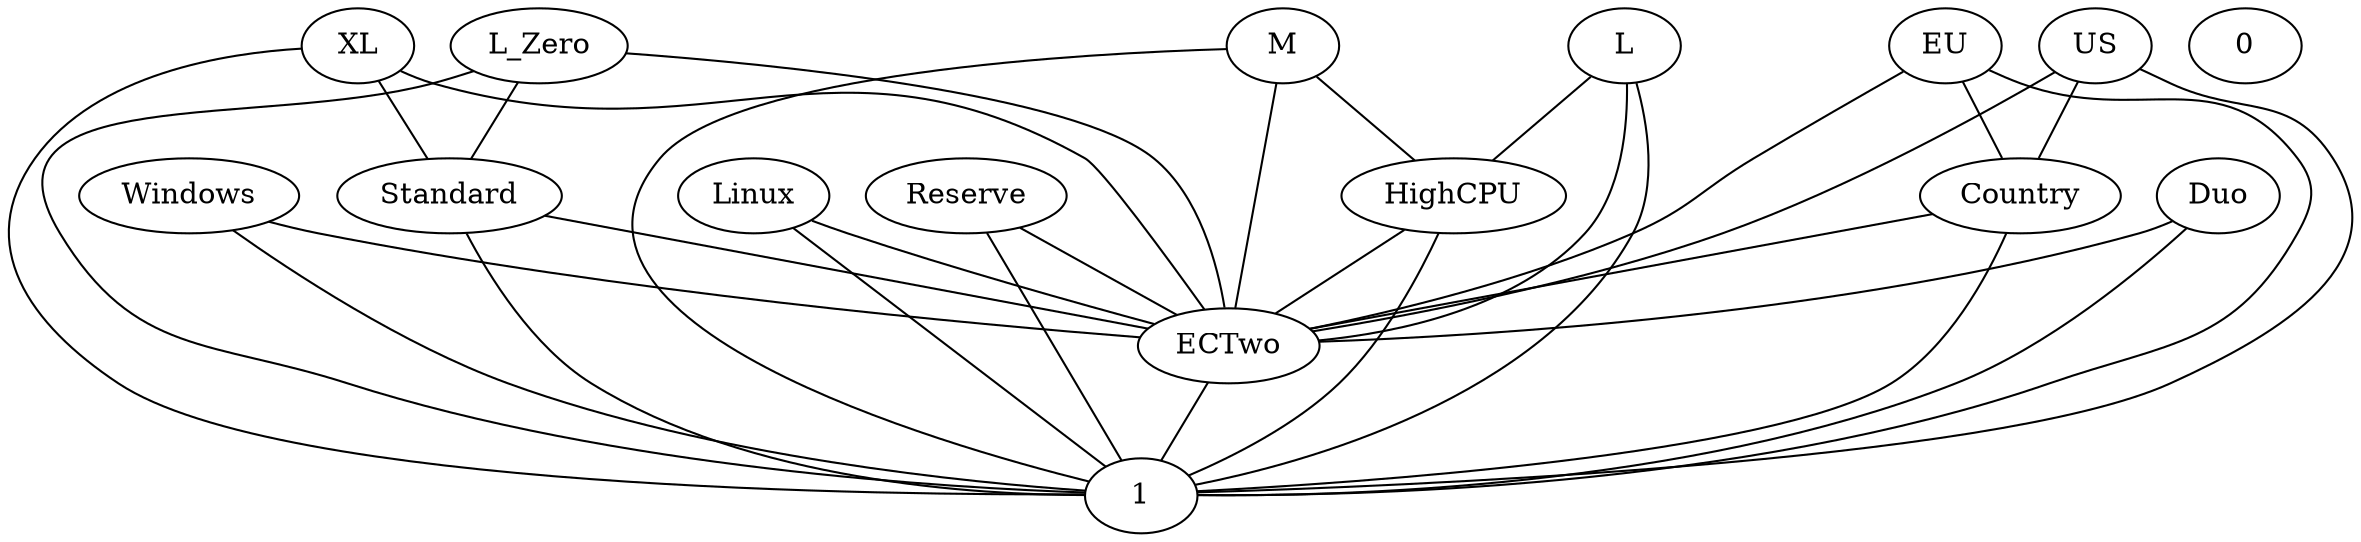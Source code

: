 graph G {
  Standard;
  L;
  Windows;
  EU;
  Linux;
  XL;
  L_Zero;
  Reserve;
  M;
  ECTwo;
  Country;
  US;
  0;
  HighCPU;
  1;
  Duo;
  M -- HighCPU;
  XL -- Standard;
  EU -- Country;
  US -- Country;
  L -- HighCPU;
  Country -- ECTwo;
  ECTwo -- 1;
  L_Zero -- Standard;
  Windows -- ECTwo;
  EU -- ECTwo;
  Linux -- 1;
  Linux -- ECTwo;
  Reserve -- ECTwo;
  Country -- 1;
  US -- 1;
  US -- ECTwo;
  HighCPU -- 1;
  HighCPU -- ECTwo;
  Standard -- 1;
  Standard -- ECTwo;
  L -- 1;
  L -- ECTwo;
  Windows -- 1;
  EU -- 1;
  XL -- 1;
  XL -- ECTwo;
  L_Zero -- 1;
  L_Zero -- ECTwo;
  Reserve -- 1;
  M -- 1;
  M -- ECTwo;
  Duo -- 1;
  Duo -- ECTwo;
}
